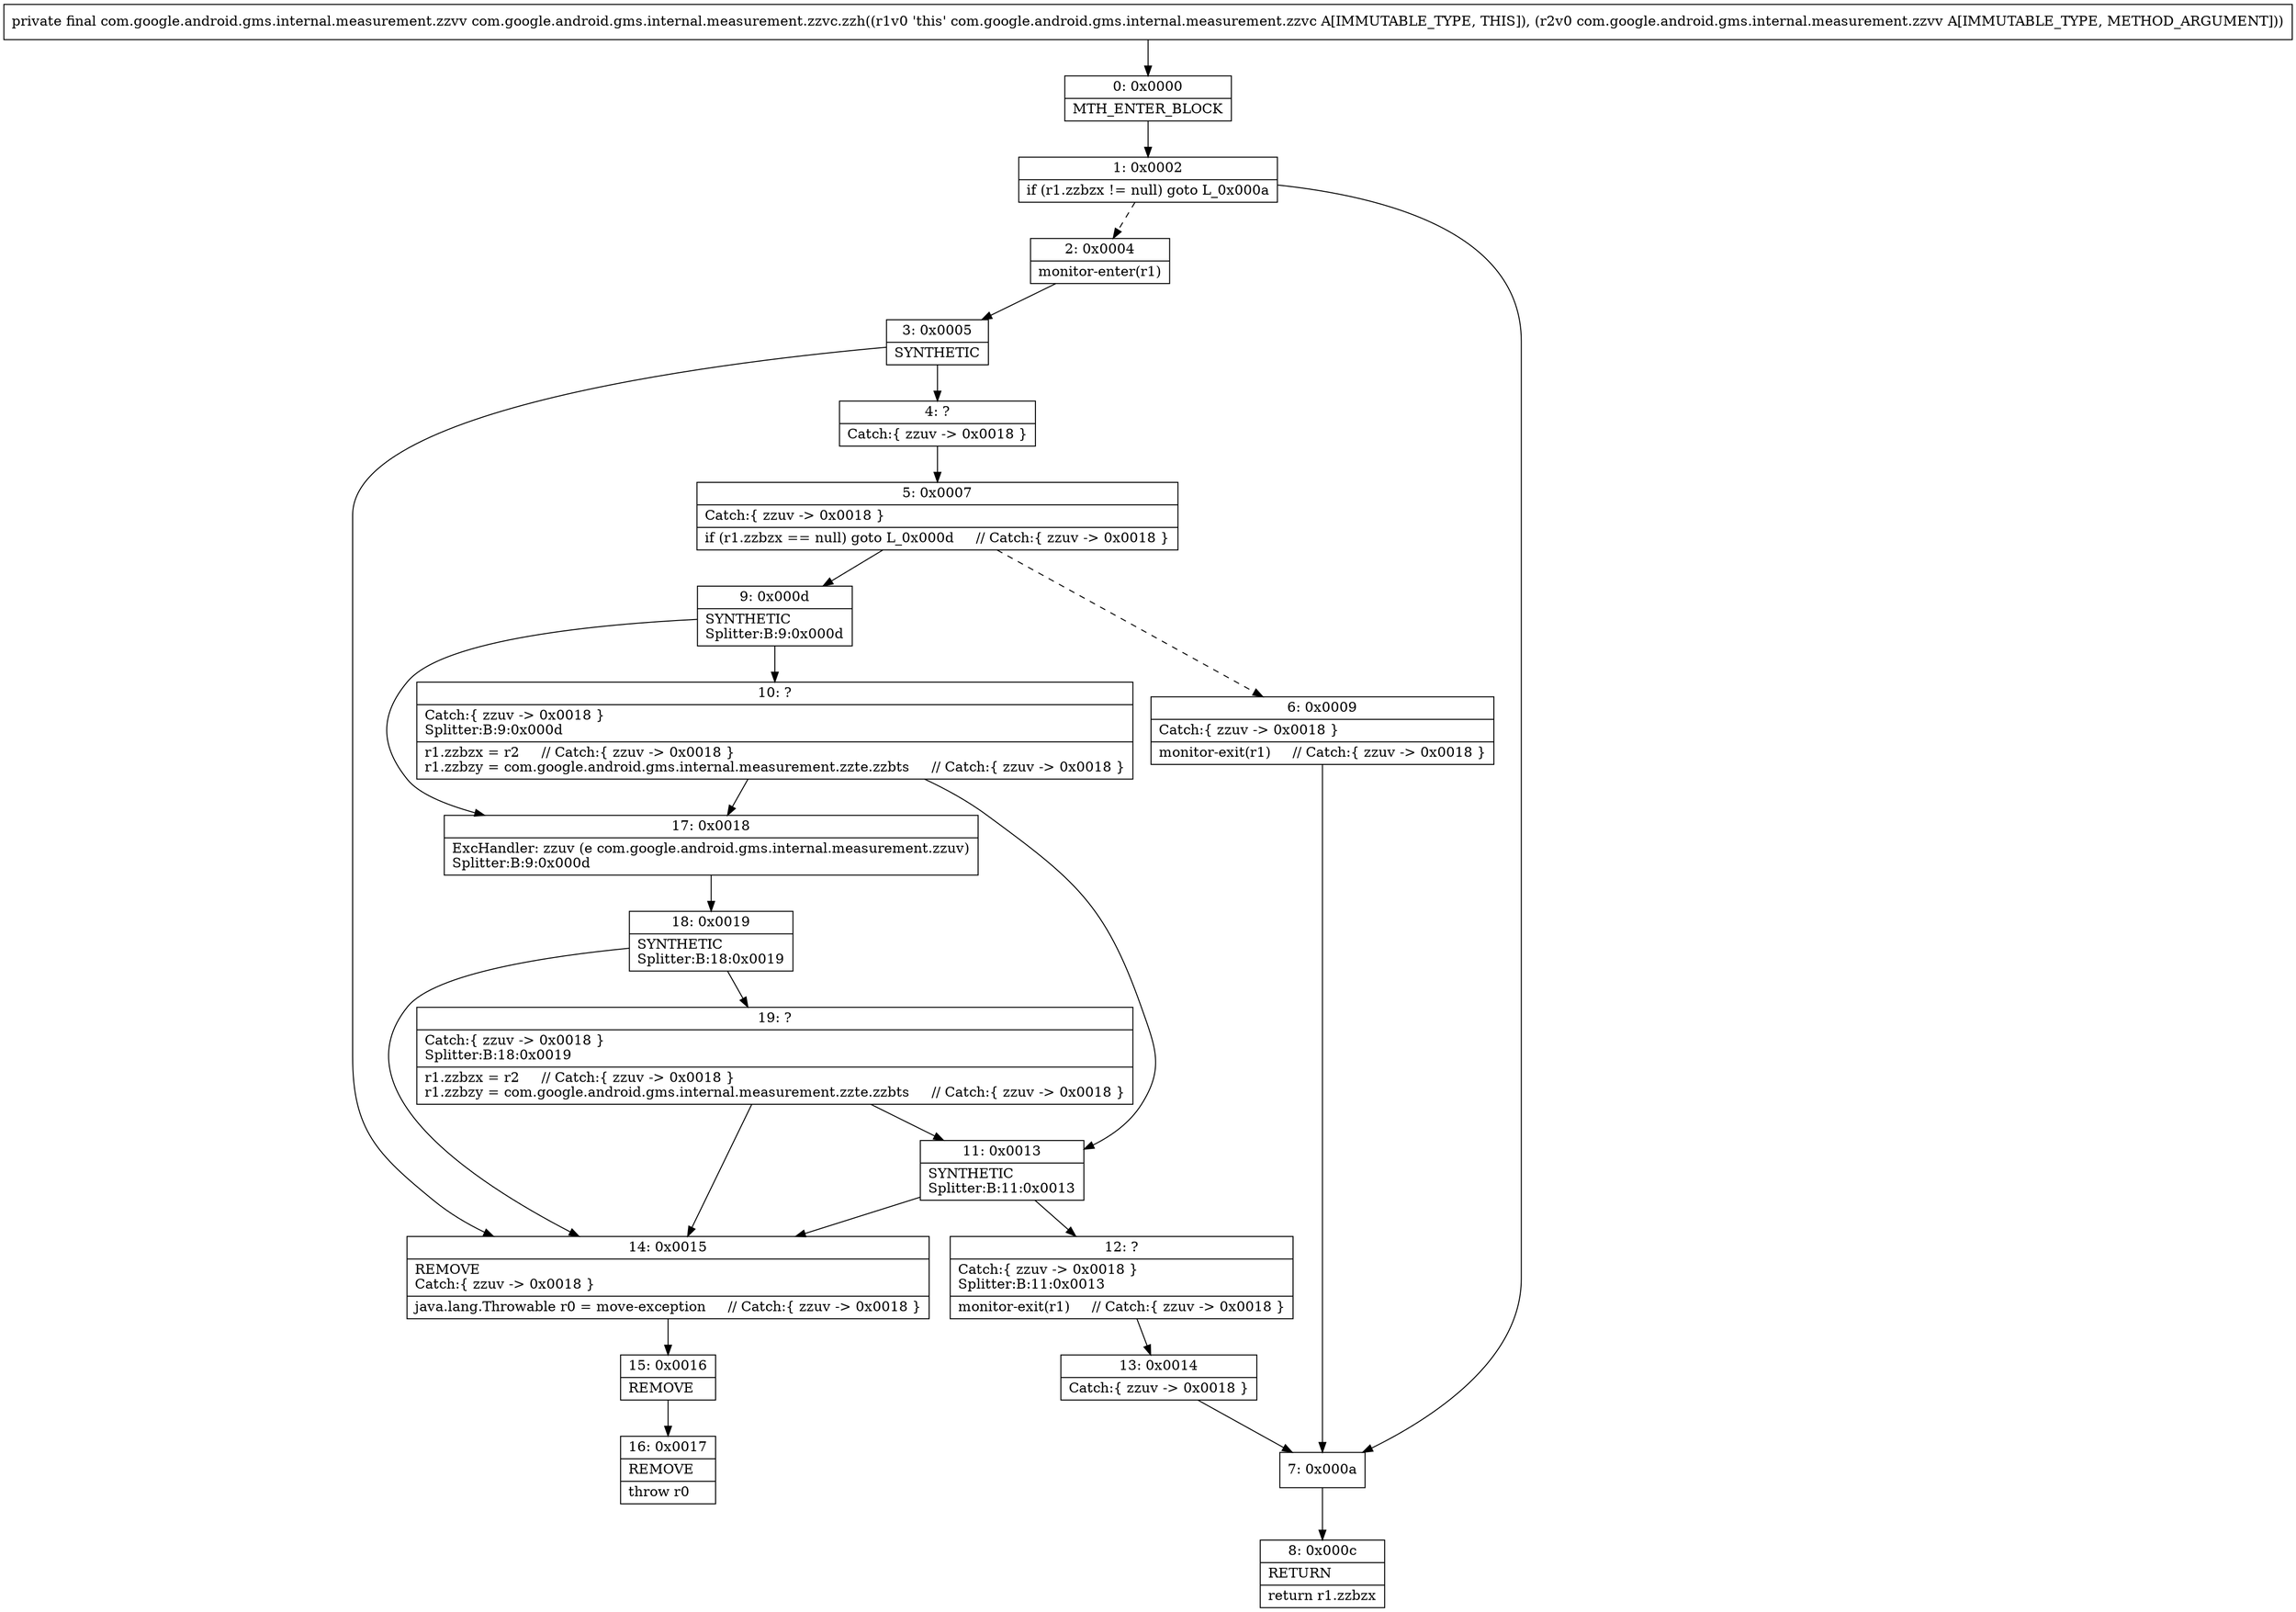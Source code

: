 digraph "CFG forcom.google.android.gms.internal.measurement.zzvc.zzh(Lcom\/google\/android\/gms\/internal\/measurement\/zzvv;)Lcom\/google\/android\/gms\/internal\/measurement\/zzvv;" {
Node_0 [shape=record,label="{0\:\ 0x0000|MTH_ENTER_BLOCK\l}"];
Node_1 [shape=record,label="{1\:\ 0x0002|if (r1.zzbzx != null) goto L_0x000a\l}"];
Node_2 [shape=record,label="{2\:\ 0x0004|monitor\-enter(r1)\l}"];
Node_3 [shape=record,label="{3\:\ 0x0005|SYNTHETIC\l}"];
Node_4 [shape=record,label="{4\:\ ?|Catch:\{ zzuv \-\> 0x0018 \}\l}"];
Node_5 [shape=record,label="{5\:\ 0x0007|Catch:\{ zzuv \-\> 0x0018 \}\l|if (r1.zzbzx == null) goto L_0x000d     \/\/ Catch:\{ zzuv \-\> 0x0018 \}\l}"];
Node_6 [shape=record,label="{6\:\ 0x0009|Catch:\{ zzuv \-\> 0x0018 \}\l|monitor\-exit(r1)     \/\/ Catch:\{ zzuv \-\> 0x0018 \}\l}"];
Node_7 [shape=record,label="{7\:\ 0x000a}"];
Node_8 [shape=record,label="{8\:\ 0x000c|RETURN\l|return r1.zzbzx\l}"];
Node_9 [shape=record,label="{9\:\ 0x000d|SYNTHETIC\lSplitter:B:9:0x000d\l}"];
Node_10 [shape=record,label="{10\:\ ?|Catch:\{ zzuv \-\> 0x0018 \}\lSplitter:B:9:0x000d\l|r1.zzbzx = r2     \/\/ Catch:\{ zzuv \-\> 0x0018 \}\lr1.zzbzy = com.google.android.gms.internal.measurement.zzte.zzbts     \/\/ Catch:\{ zzuv \-\> 0x0018 \}\l}"];
Node_11 [shape=record,label="{11\:\ 0x0013|SYNTHETIC\lSplitter:B:11:0x0013\l}"];
Node_12 [shape=record,label="{12\:\ ?|Catch:\{ zzuv \-\> 0x0018 \}\lSplitter:B:11:0x0013\l|monitor\-exit(r1)     \/\/ Catch:\{ zzuv \-\> 0x0018 \}\l}"];
Node_13 [shape=record,label="{13\:\ 0x0014|Catch:\{ zzuv \-\> 0x0018 \}\l}"];
Node_14 [shape=record,label="{14\:\ 0x0015|REMOVE\lCatch:\{ zzuv \-\> 0x0018 \}\l|java.lang.Throwable r0 = move\-exception     \/\/ Catch:\{ zzuv \-\> 0x0018 \}\l}"];
Node_15 [shape=record,label="{15\:\ 0x0016|REMOVE\l}"];
Node_16 [shape=record,label="{16\:\ 0x0017|REMOVE\l|throw r0\l}"];
Node_17 [shape=record,label="{17\:\ 0x0018|ExcHandler: zzuv (e com.google.android.gms.internal.measurement.zzuv)\lSplitter:B:9:0x000d\l}"];
Node_18 [shape=record,label="{18\:\ 0x0019|SYNTHETIC\lSplitter:B:18:0x0019\l}"];
Node_19 [shape=record,label="{19\:\ ?|Catch:\{ zzuv \-\> 0x0018 \}\lSplitter:B:18:0x0019\l|r1.zzbzx = r2     \/\/ Catch:\{ zzuv \-\> 0x0018 \}\lr1.zzbzy = com.google.android.gms.internal.measurement.zzte.zzbts     \/\/ Catch:\{ zzuv \-\> 0x0018 \}\l}"];
MethodNode[shape=record,label="{private final com.google.android.gms.internal.measurement.zzvv com.google.android.gms.internal.measurement.zzvc.zzh((r1v0 'this' com.google.android.gms.internal.measurement.zzvc A[IMMUTABLE_TYPE, THIS]), (r2v0 com.google.android.gms.internal.measurement.zzvv A[IMMUTABLE_TYPE, METHOD_ARGUMENT])) }"];
MethodNode -> Node_0;
Node_0 -> Node_1;
Node_1 -> Node_2[style=dashed];
Node_1 -> Node_7;
Node_2 -> Node_3;
Node_3 -> Node_4;
Node_3 -> Node_14;
Node_4 -> Node_5;
Node_5 -> Node_6[style=dashed];
Node_5 -> Node_9;
Node_6 -> Node_7;
Node_7 -> Node_8;
Node_9 -> Node_10;
Node_9 -> Node_17;
Node_10 -> Node_11;
Node_10 -> Node_17;
Node_11 -> Node_12;
Node_11 -> Node_14;
Node_12 -> Node_13;
Node_13 -> Node_7;
Node_14 -> Node_15;
Node_15 -> Node_16;
Node_17 -> Node_18;
Node_18 -> Node_19;
Node_18 -> Node_14;
Node_19 -> Node_14;
Node_19 -> Node_11;
}

